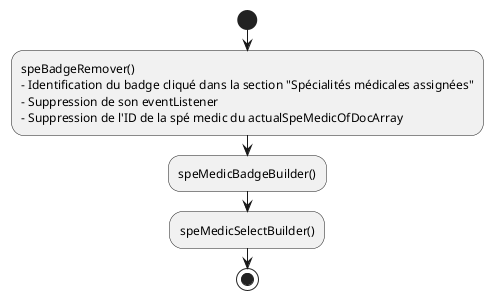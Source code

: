 @startuml InitialLoading




start

:speBadgeRemover()
- Identification du badge cliqué dans la section "Spécialités médicales assignées"
- Suppression de son eventListener
- Suppression de l'ID de la spé medic du actualSpeMedicOfDocArray;

:speMedicBadgeBuilder();

:speMedicSelectBuilder();

stop


@enduml